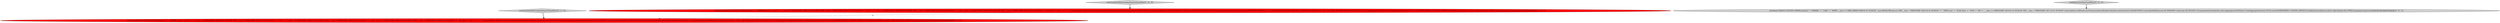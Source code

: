 digraph {
3 [style = filled, label = "testQuery(\"SELECT COUNT(*) FROM druid.foo \" + \"WHERE dim2 = 'a' and (\" + \" (__time >= TIMESTAMP '2000-01-01 00:00:00' AND __time < TIMESTAMP '2001-01-01 00:00:00')\" + \" OR (\" + \" (__time >= TIMESTAMP '2002-01-01 00:00:00' AND __time < TIMESTAMP '2003-05-01 00:00:00')\" + \" and (__time >= TIMESTAMP '2002-05-01 00:00:00' AND __time < TIMESTAMP '2004-01-01 00:00:00')\" + \" and dim1 = 'abc'\" + \" )\" + \")\",ImmutableList.of(Druids.newTimeseriesQueryBuilder().dataSource(CalciteTests.DATASOURCE1).intervals(querySegmentSpec(Intervals.of(\"2000/2001\"),Intervals.of(\"2002-05-01/2003-05-01\"))).granularity(Granularities.ALL).filters(and(selector(\"dim2\",\"a\",null),or(timeBound(\"2000/2001\"),and(selector(\"dim1\",\"abc\",null),timeBound(\"2002-05-01/2003-05-01\"))))).aggregators(aggregators(new CountAggregatorFactory(\"a0\"))).context(TIMESERIES_CONTEXT_DEFAULT).build()),ImmutableList.of(new Object((((edu.fdu.CPPDG.tinypdg.pe.ExpressionInfo@a6ca5a))@@@3@@@['0', '1', '0']", fillcolor = red, shape = ellipse image = "AAA1AAABBB2BBB"];
5 [style = filled, label = "testRemoveUselessCaseWhen['0', '0', '1']", fillcolor = lightgray, shape = diamond image = "AAA0AAABBB3BBB"];
2 [style = filled, label = "testCountStarWithComplexDisjointTimeFilter['0', '1', '0']", fillcolor = lightgray, shape = diamond image = "AAA0AAABBB2BBB"];
1 [style = filled, label = "testCountStarWithComplexDisjointTimeFilter['1', '0', '0']", fillcolor = lightgray, shape = diamond image = "AAA0AAABBB1BBB"];
4 [style = filled, label = "testQuery(\"SELECT COUNT(*) FROM druid.foo\" + \"WHERE\" + \" CASE\" + \" WHEN __time >= TIME_PARSE('2000-01-01 00:00:00', 'yyyy-MM-dd HH:mm:ss') AND __time < TIMESTAMP '2001-01-01 00:00:00'\" + \" THEN true\" + \" ELSE false\" + \" END\" + \"OR\" + \" __time >= TIMESTAMP '2010-01-01 00:00:00' AND __time < TIMESTAMP '2011-01-01 00:00:00'\",ImmutableList.of(Druids.newTimeseriesQueryBuilder().dataSource(CalciteTests.DATASOURCE1).intervals(QSS(Intervals.of(\"2000/2001\"),Intervals.of(\"2010/2011\"))).granularity(Granularities.ALL).aggregators(AGGS(new CountAggregatorFactory(\"a0\"))).context(TIMESERIES_CONTEXT_DEFAULT).build()),ImmutableList.of(new Object((((edu.fdu.CPPDG.tinypdg.pe.ExpressionInfo@a6ca9b))@@@3@@@['0', '0', '1']", fillcolor = lightgray, shape = ellipse image = "AAA0AAABBB3BBB"];
0 [style = filled, label = "testQuery(\"SELECT COUNT(*) FROM druid.foo \" + \"WHERE dim2 = 'a' and (\" + \" (__time >= TIMESTAMP '2000-01-01 00:00:00' AND __time < TIMESTAMP '2001-01-01 00:00:00')\" + \" OR (\" + \" (__time >= TIMESTAMP '2002-01-01 00:00:00' AND __time < TIMESTAMP '2003-05-01 00:00:00')\" + \" and (__time >= TIMESTAMP '2002-05-01 00:00:00' AND __time < TIMESTAMP '2004-01-01 00:00:00')\" + \" and dim1 = 'abc'\" + \" )\" + \")\",ImmutableList.of(Druids.newTimeseriesQueryBuilder().dataSource(CalciteTests.DATASOURCE1).intervals(QSS(Intervals.of(\"2000/2001\"),Intervals.of(\"2002-05-01/2003-05-01\"))).granularity(Granularities.ALL).filters(AND(SELECTOR(\"dim2\",\"a\",null),OR(TIME_BOUND(\"2000/2001\"),AND(SELECTOR(\"dim1\",\"abc\",null),TIME_BOUND(\"2002-05-01/2003-05-01\"))))).aggregators(AGGS(new CountAggregatorFactory(\"a0\"))).context(TIMESERIES_CONTEXT_DEFAULT).build()),ImmutableList.of(new Object((((edu.fdu.CPPDG.tinypdg.pe.ExpressionInfo@a6ca01))@@@3@@@['1', '0', '0']", fillcolor = red, shape = ellipse image = "AAA1AAABBB1BBB"];
5->4 [style = bold, label=""];
2->3 [style = bold, label=""];
1->0 [style = bold, label=""];
0->3 [style = dashed, label="0"];
}
